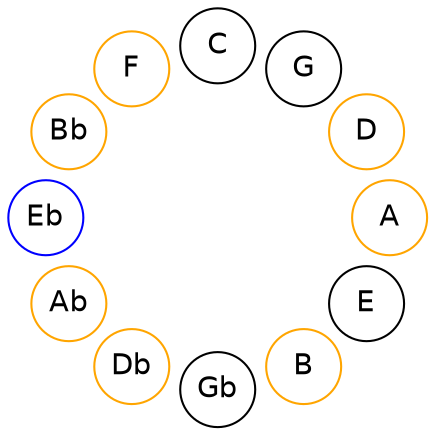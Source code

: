 
graph {

layout = circo;
mindist = .1

node [shape = circle, fontname = Helvetica, margin = 0]
edge [style=invis]

subgraph 1 {
	E -- B -- Gb -- Db -- Ab -- Eb -- Bb -- F -- C -- G -- D -- A -- E
}

B [color=orange];
Db [color=orange];
Ab [color=orange];
Eb [color=blue];
Bb [color=orange];
F [color=orange];
D [color=orange];
A [color=orange];
}
